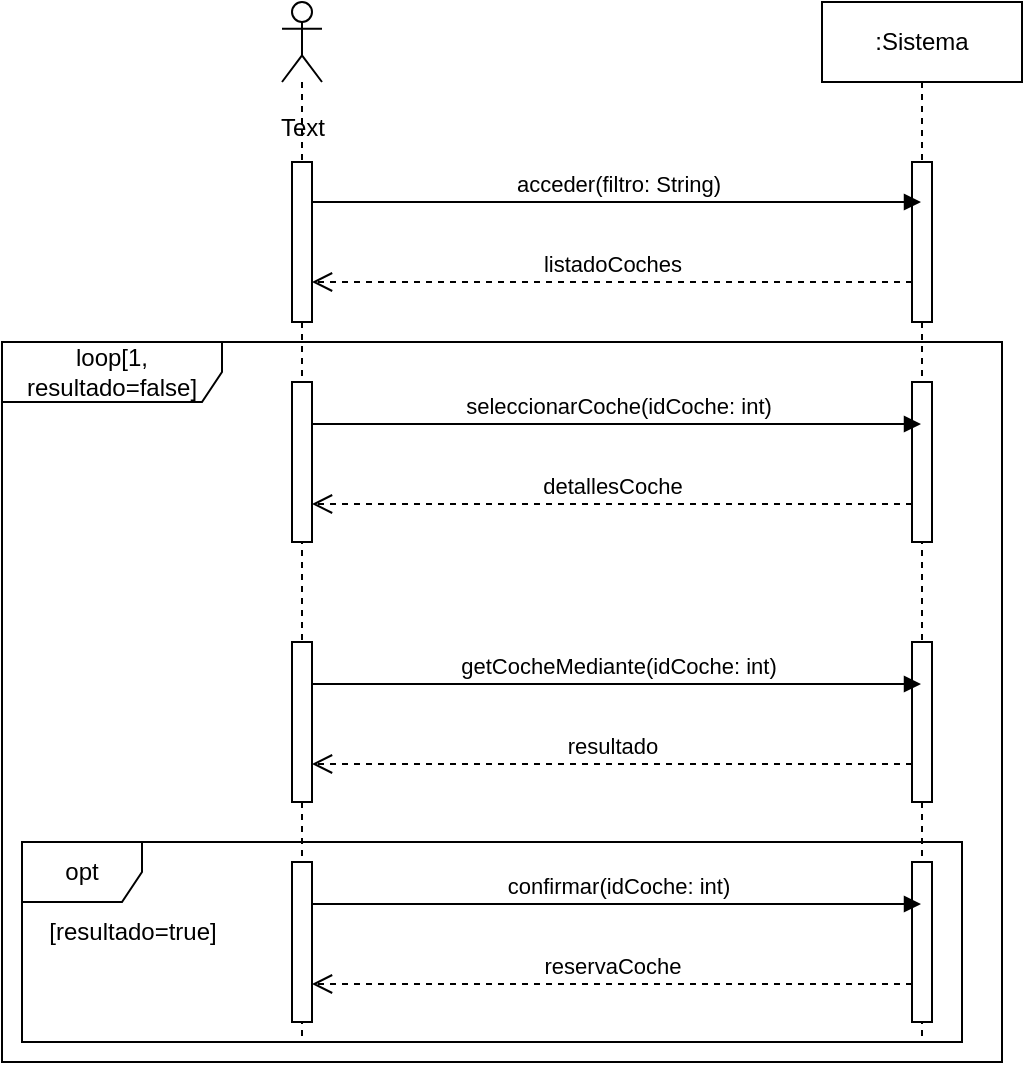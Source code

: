 <mxfile version="21.7.5" type="device">
  <diagram name="Página-1" id="c2puMWGzBOB7m6rcgWyE">
    <mxGraphModel dx="712" dy="827" grid="1" gridSize="10" guides="1" tooltips="1" connect="1" arrows="1" fold="1" page="1" pageScale="1" pageWidth="1169" pageHeight="827" math="0" shadow="0">
      <root>
        <mxCell id="0" />
        <mxCell id="1" parent="0" />
        <mxCell id="39Ilf-2KPH32Gcn3oSov-1" value="" style="shape=umlLifeline;perimeter=lifelinePerimeter;whiteSpace=wrap;html=1;container=1;dropTarget=0;collapsible=0;recursiveResize=0;outlineConnect=0;portConstraint=eastwest;newEdgeStyle={&quot;curved&quot;:0,&quot;rounded&quot;:0};participant=umlActor;" vertex="1" parent="1">
          <mxGeometry x="160" y="40" width="20" height="520" as="geometry" />
        </mxCell>
        <mxCell id="39Ilf-2KPH32Gcn3oSov-3" value="" style="html=1;points=[[0,0,0,0,5],[0,1,0,0,-5],[1,0,0,0,5],[1,1,0,0,-5]];perimeter=orthogonalPerimeter;outlineConnect=0;targetShapes=umlLifeline;portConstraint=eastwest;newEdgeStyle={&quot;curved&quot;:0,&quot;rounded&quot;:0};" vertex="1" parent="39Ilf-2KPH32Gcn3oSov-1">
          <mxGeometry x="5" y="80" width="10" height="80" as="geometry" />
        </mxCell>
        <mxCell id="39Ilf-2KPH32Gcn3oSov-7" value="" style="html=1;points=[[0,0,0,0,5],[0,1,0,0,-5],[1,0,0,0,5],[1,1,0,0,-5]];perimeter=orthogonalPerimeter;outlineConnect=0;targetShapes=umlLifeline;portConstraint=eastwest;newEdgeStyle={&quot;curved&quot;:0,&quot;rounded&quot;:0};" vertex="1" parent="39Ilf-2KPH32Gcn3oSov-1">
          <mxGeometry x="5" y="190" width="10" height="80" as="geometry" />
        </mxCell>
        <mxCell id="39Ilf-2KPH32Gcn3oSov-12" value="" style="html=1;points=[[0,0,0,0,5],[0,1,0,0,-5],[1,0,0,0,5],[1,1,0,0,-5]];perimeter=orthogonalPerimeter;outlineConnect=0;targetShapes=umlLifeline;portConstraint=eastwest;newEdgeStyle={&quot;curved&quot;:0,&quot;rounded&quot;:0};" vertex="1" parent="39Ilf-2KPH32Gcn3oSov-1">
          <mxGeometry x="5" y="320" width="10" height="80" as="geometry" />
        </mxCell>
        <mxCell id="39Ilf-2KPH32Gcn3oSov-23" value="" style="html=1;points=[[0,0,0,0,5],[0,1,0,0,-5],[1,0,0,0,5],[1,1,0,0,-5]];perimeter=orthogonalPerimeter;outlineConnect=0;targetShapes=umlLifeline;portConstraint=eastwest;newEdgeStyle={&quot;curved&quot;:0,&quot;rounded&quot;:0};" vertex="1" parent="39Ilf-2KPH32Gcn3oSov-1">
          <mxGeometry x="5" y="430" width="10" height="80" as="geometry" />
        </mxCell>
        <mxCell id="39Ilf-2KPH32Gcn3oSov-2" value=":Sistema" style="shape=umlLifeline;perimeter=lifelinePerimeter;whiteSpace=wrap;html=1;container=1;dropTarget=0;collapsible=0;recursiveResize=0;outlineConnect=0;portConstraint=eastwest;newEdgeStyle={&quot;curved&quot;:0,&quot;rounded&quot;:0};" vertex="1" parent="1">
          <mxGeometry x="430" y="40" width="100" height="520" as="geometry" />
        </mxCell>
        <mxCell id="39Ilf-2KPH32Gcn3oSov-4" value="" style="html=1;points=[[0,0,0,0,5],[0,1,0,0,-5],[1,0,0,0,5],[1,1,0,0,-5]];perimeter=orthogonalPerimeter;outlineConnect=0;targetShapes=umlLifeline;portConstraint=eastwest;newEdgeStyle={&quot;curved&quot;:0,&quot;rounded&quot;:0};" vertex="1" parent="39Ilf-2KPH32Gcn3oSov-2">
          <mxGeometry x="45" y="80" width="10" height="80" as="geometry" />
        </mxCell>
        <mxCell id="39Ilf-2KPH32Gcn3oSov-8" value="" style="html=1;points=[[0,0,0,0,5],[0,1,0,0,-5],[1,0,0,0,5],[1,1,0,0,-5]];perimeter=orthogonalPerimeter;outlineConnect=0;targetShapes=umlLifeline;portConstraint=eastwest;newEdgeStyle={&quot;curved&quot;:0,&quot;rounded&quot;:0};" vertex="1" parent="39Ilf-2KPH32Gcn3oSov-2">
          <mxGeometry x="45" y="190" width="10" height="80" as="geometry" />
        </mxCell>
        <mxCell id="39Ilf-2KPH32Gcn3oSov-13" value="" style="html=1;points=[[0,0,0,0,5],[0,1,0,0,-5],[1,0,0,0,5],[1,1,0,0,-5]];perimeter=orthogonalPerimeter;outlineConnect=0;targetShapes=umlLifeline;portConstraint=eastwest;newEdgeStyle={&quot;curved&quot;:0,&quot;rounded&quot;:0};" vertex="1" parent="39Ilf-2KPH32Gcn3oSov-2">
          <mxGeometry x="45" y="320" width="10" height="80" as="geometry" />
        </mxCell>
        <mxCell id="39Ilf-2KPH32Gcn3oSov-5" value="acceder(filtro: String)" style="html=1;verticalAlign=bottom;endArrow=block;curved=0;rounded=0;" edge="1" parent="1">
          <mxGeometry width="80" relative="1" as="geometry">
            <mxPoint x="175" y="140" as="sourcePoint" />
            <mxPoint x="479.5" y="140" as="targetPoint" />
          </mxGeometry>
        </mxCell>
        <mxCell id="39Ilf-2KPH32Gcn3oSov-6" value="listadoCoches" style="html=1;verticalAlign=bottom;endArrow=open;dashed=1;endSize=8;curved=0;rounded=0;" edge="1" parent="1" target="39Ilf-2KPH32Gcn3oSov-3">
          <mxGeometry relative="1" as="geometry">
            <mxPoint x="475" y="180" as="sourcePoint" />
            <mxPoint x="169.5" y="180" as="targetPoint" />
          </mxGeometry>
        </mxCell>
        <mxCell id="39Ilf-2KPH32Gcn3oSov-10" value="seleccionarCoche(idCoche: int)" style="html=1;verticalAlign=bottom;endArrow=block;curved=0;rounded=0;" edge="1" parent="1">
          <mxGeometry width="80" relative="1" as="geometry">
            <mxPoint x="175" y="251" as="sourcePoint" />
            <mxPoint x="479.5" y="251" as="targetPoint" />
          </mxGeometry>
        </mxCell>
        <mxCell id="39Ilf-2KPH32Gcn3oSov-11" value="detallesCoche" style="html=1;verticalAlign=bottom;endArrow=open;dashed=1;endSize=8;curved=0;rounded=0;" edge="1" parent="1">
          <mxGeometry relative="1" as="geometry">
            <mxPoint x="475" y="291" as="sourcePoint" />
            <mxPoint x="175" y="291" as="targetPoint" />
          </mxGeometry>
        </mxCell>
        <mxCell id="39Ilf-2KPH32Gcn3oSov-14" value="getCocheMediante(idCoche: int)" style="html=1;verticalAlign=bottom;endArrow=block;curved=0;rounded=0;" edge="1" parent="1">
          <mxGeometry width="80" relative="1" as="geometry">
            <mxPoint x="175" y="381" as="sourcePoint" />
            <mxPoint x="479.5" y="381" as="targetPoint" />
          </mxGeometry>
        </mxCell>
        <mxCell id="39Ilf-2KPH32Gcn3oSov-15" value="resultado" style="html=1;verticalAlign=bottom;endArrow=open;dashed=1;endSize=8;curved=0;rounded=0;" edge="1" parent="1">
          <mxGeometry relative="1" as="geometry">
            <mxPoint x="475" y="421" as="sourcePoint" />
            <mxPoint x="175" y="421" as="targetPoint" />
          </mxGeometry>
        </mxCell>
        <mxCell id="39Ilf-2KPH32Gcn3oSov-20" value="" style="html=1;points=[[0,0,0,0,5],[0,1,0,0,-5],[1,0,0,0,5],[1,1,0,0,-5]];perimeter=orthogonalPerimeter;outlineConnect=0;targetShapes=umlLifeline;portConstraint=eastwest;newEdgeStyle={&quot;curved&quot;:0,&quot;rounded&quot;:0};" vertex="1" parent="1">
          <mxGeometry x="475" y="470" width="10" height="80" as="geometry" />
        </mxCell>
        <mxCell id="39Ilf-2KPH32Gcn3oSov-21" value="confirmar(idCoche: int)" style="html=1;verticalAlign=bottom;endArrow=block;curved=0;rounded=0;" edge="1" parent="1">
          <mxGeometry width="80" relative="1" as="geometry">
            <mxPoint x="175" y="491" as="sourcePoint" />
            <mxPoint x="479.5" y="491" as="targetPoint" />
          </mxGeometry>
        </mxCell>
        <mxCell id="39Ilf-2KPH32Gcn3oSov-22" value="reservaCoche" style="html=1;verticalAlign=bottom;endArrow=open;dashed=1;endSize=8;curved=0;rounded=0;" edge="1" parent="1">
          <mxGeometry relative="1" as="geometry">
            <mxPoint x="475" y="531" as="sourcePoint" />
            <mxPoint x="175" y="531" as="targetPoint" />
          </mxGeometry>
        </mxCell>
        <mxCell id="39Ilf-2KPH32Gcn3oSov-24" value="loop[1, resultado=false]" style="shape=umlFrame;whiteSpace=wrap;html=1;pointerEvents=0;width=110;height=30;" vertex="1" parent="1">
          <mxGeometry x="20" y="210" width="500" height="360" as="geometry" />
        </mxCell>
        <mxCell id="39Ilf-2KPH32Gcn3oSov-25" value="opt" style="shape=umlFrame;whiteSpace=wrap;html=1;pointerEvents=0;" vertex="1" parent="1">
          <mxGeometry x="30" y="460" width="470" height="100" as="geometry" />
        </mxCell>
        <mxCell id="39Ilf-2KPH32Gcn3oSov-26" value="[resultado=true]" style="text;html=1;align=center;verticalAlign=middle;resizable=0;points=[];autosize=1;strokeColor=none;fillColor=none;" vertex="1" parent="1">
          <mxGeometry x="30" y="490" width="110" height="30" as="geometry" />
        </mxCell>
        <mxCell id="39Ilf-2KPH32Gcn3oSov-27" value="Text" style="text;html=1;align=center;verticalAlign=middle;resizable=0;points=[];autosize=1;strokeColor=none;fillColor=none;" vertex="1" parent="1">
          <mxGeometry x="145" y="88" width="50" height="30" as="geometry" />
        </mxCell>
      </root>
    </mxGraphModel>
  </diagram>
</mxfile>
